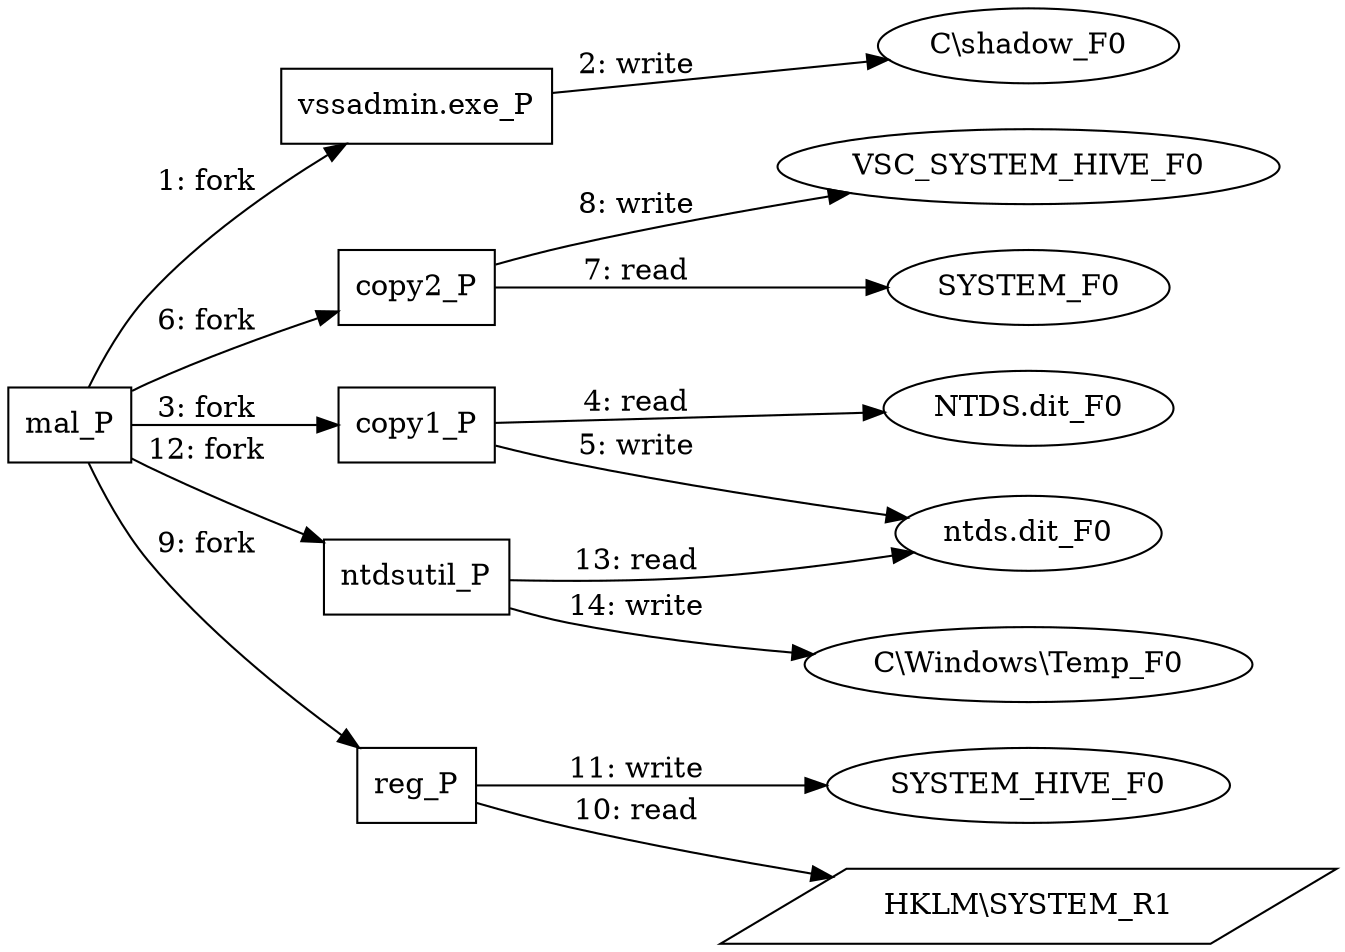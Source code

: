 digraph "T1003.003" {
rankdir="LR"
size="9"
fixedsize="false"
splines="true"
nodesep=0.3
ranksep=0
fontsize=10
overlap="scalexy"
engine= "neato"
	"mal_P" [node_type=Process shape=box]
	"vssadmin.exe_P" [node_type=Process shape=box]
	"copy1_P" [node_type=Process shape=box]
	"copy2_P" [node_type=Process shape=box]
	"reg_P" [node_type=Process shape=box]
	"ntdsutil_P" [node_type=Process shape=box]
	"HKLM\\SYSTEM_R1" [node_type=Registry shape=parallelogram]
	"C\\shadow_F0" [node_type=File shape=ellipse]
	"NTDS.dit_F0" [node_type=File shape=ellipse]
	"ntds.dit_F0" [node_type=File shape=ellipse]
	"SYSTEM_F0" [node_type=File shape=ellipse]
	"VSC_SYSTEM_HIVE_F0" [node_type=File shape=ellipse]
	"SYSTEM_HIVE_F0" [node_type=File shape=ellipse]
	"C\\Windows\\Temp_F0" [node_type=File shape=ellipse]
	"mal_P" -> "vssadmin.exe_P" [label="1: fork"]
	"vssadmin.exe_P" -> "C\\shadow_F0" [label="2: write"]
	"mal_P" -> "copy1_P" [label="3: fork"]
	"copy1_P" -> "NTDS.dit_F0" [label="4: read"]
	"copy1_P" -> "ntds.dit_F0" [label="5: write"]
	"mal_P" -> "copy2_P" [label="6: fork"]
	"copy2_P" -> "SYSTEM_F0" [label="7: read"]
	"copy2_P" -> "VSC_SYSTEM_HIVE_F0" [label="8: write"]
	"mal_P" -> "reg_P" [label="9: fork"]
	"reg_P" -> "HKLM\\SYSTEM_R1" [label="10: read"]
	"reg_P" -> "SYSTEM_HIVE_F0" [label="11: write"]
	"mal_P" -> "ntdsutil_P" [label="12: fork"]
	"ntdsutil_P" -> "ntds.dit_F0" [label="13: read"]
	"ntdsutil_P" -> "C\\Windows\\Temp_F0" [label="14: write"]
}
